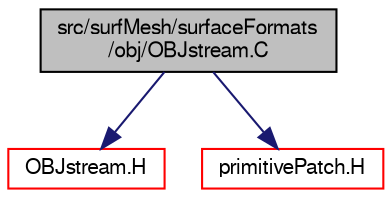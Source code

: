 digraph "src/surfMesh/surfaceFormats/obj/OBJstream.C"
{
  bgcolor="transparent";
  edge [fontname="FreeSans",fontsize="10",labelfontname="FreeSans",labelfontsize="10"];
  node [fontname="FreeSans",fontsize="10",shape=record];
  Node0 [label="src/surfMesh/surfaceFormats\l/obj/OBJstream.C",height=0.2,width=0.4,color="black", fillcolor="grey75", style="filled", fontcolor="black"];
  Node0 -> Node1 [color="midnightblue",fontsize="10",style="solid",fontname="FreeSans"];
  Node1 [label="OBJstream.H",height=0.2,width=0.4,color="red",URL="$a15128.html"];
  Node0 -> Node154 [color="midnightblue",fontsize="10",style="solid",fontname="FreeSans"];
  Node154 [label="primitivePatch.H",height=0.2,width=0.4,color="red",URL="$a11999.html"];
}
